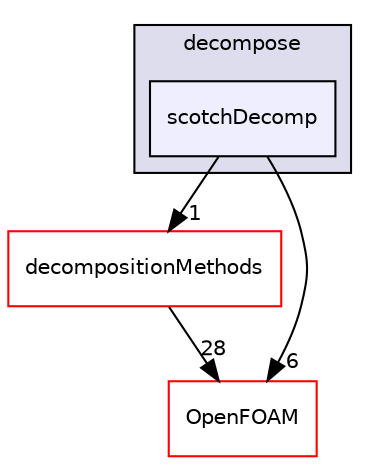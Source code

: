 digraph "src/parallel/decompose/scotchDecomp" {
  bgcolor=transparent;
  compound=true
  node [ fontsize="10", fontname="Helvetica"];
  edge [ labelfontsize="10", labelfontname="Helvetica"];
  subgraph clusterdir_e048e8eb4dfe5719d368ebac837fe95a {
    graph [ bgcolor="#ddddee", pencolor="black", label="decompose" fontname="Helvetica", fontsize="10", URL="dir_e048e8eb4dfe5719d368ebac837fe95a.html"]
  dir_986d16b42168f7410a8c12f4ff0c189f [shape=box, label="scotchDecomp", style="filled", fillcolor="#eeeeff", pencolor="black", URL="dir_986d16b42168f7410a8c12f4ff0c189f.html"];
  }
  dir_e3b70d1802e286fd48b60eaae8da0038 [shape=box label="decompositionMethods" color="red" URL="dir_e3b70d1802e286fd48b60eaae8da0038.html"];
  dir_c5473ff19b20e6ec4dfe5c310b3778a8 [shape=box label="OpenFOAM" color="red" URL="dir_c5473ff19b20e6ec4dfe5c310b3778a8.html"];
  dir_e3b70d1802e286fd48b60eaae8da0038->dir_c5473ff19b20e6ec4dfe5c310b3778a8 [headlabel="28", labeldistance=1.5 headhref="dir_002421_001887.html"];
  dir_986d16b42168f7410a8c12f4ff0c189f->dir_e3b70d1802e286fd48b60eaae8da0038 [headlabel="1", labeldistance=1.5 headhref="dir_002432_002421.html"];
  dir_986d16b42168f7410a8c12f4ff0c189f->dir_c5473ff19b20e6ec4dfe5c310b3778a8 [headlabel="6", labeldistance=1.5 headhref="dir_002432_001887.html"];
}
